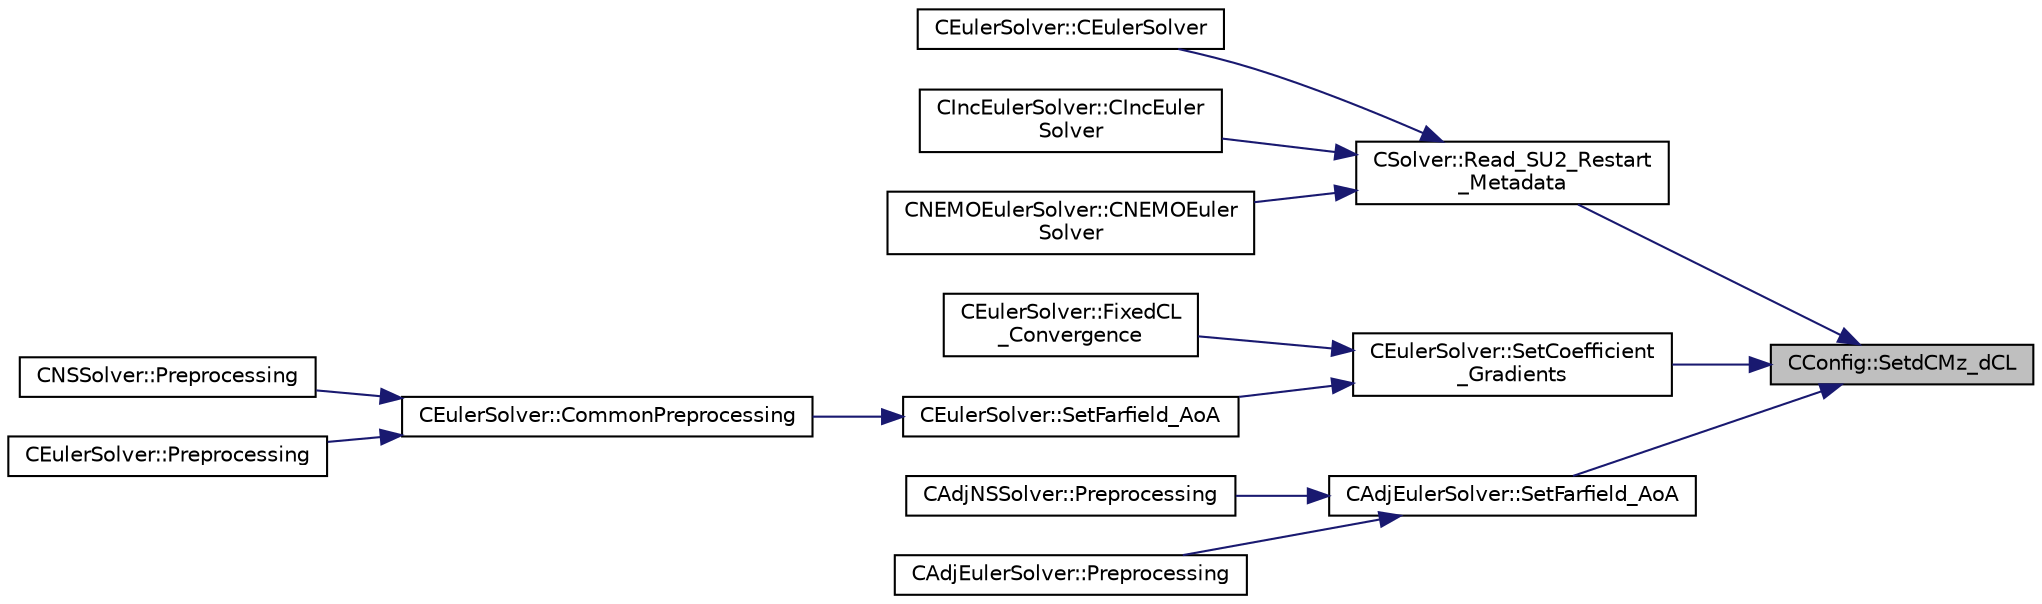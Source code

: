 digraph "CConfig::SetdCMz_dCL"
{
 // LATEX_PDF_SIZE
  edge [fontname="Helvetica",fontsize="10",labelfontname="Helvetica",labelfontsize="10"];
  node [fontname="Helvetica",fontsize="10",shape=record];
  rankdir="RL";
  Node1 [label="CConfig::SetdCMz_dCL",height=0.2,width=0.4,color="black", fillcolor="grey75", style="filled", fontcolor="black",tooltip="Value of the weight of the CD, CL, CM optimization."];
  Node1 -> Node2 [dir="back",color="midnightblue",fontsize="10",style="solid",fontname="Helvetica"];
  Node2 [label="CSolver::Read_SU2_Restart\l_Metadata",height=0.2,width=0.4,color="black", fillcolor="white", style="filled",URL="$classCSolver.html#addb83141389bce196e2790ffb498ee93",tooltip="Read the metadata from a native SU2 restart file (ASCII or binary)."];
  Node2 -> Node3 [dir="back",color="midnightblue",fontsize="10",style="solid",fontname="Helvetica"];
  Node3 [label="CEulerSolver::CEulerSolver",height=0.2,width=0.4,color="black", fillcolor="white", style="filled",URL="$classCEulerSolver.html#acb987947b2e76a9900605cb5fee72460",tooltip="Main constructor of this class."];
  Node2 -> Node4 [dir="back",color="midnightblue",fontsize="10",style="solid",fontname="Helvetica"];
  Node4 [label="CIncEulerSolver::CIncEuler\lSolver",height=0.2,width=0.4,color="black", fillcolor="white", style="filled",URL="$classCIncEulerSolver.html#a2a0c72c1d1d79e45c69da03e01f6281a",tooltip="Constructor of the class."];
  Node2 -> Node5 [dir="back",color="midnightblue",fontsize="10",style="solid",fontname="Helvetica"];
  Node5 [label="CNEMOEulerSolver::CNEMOEuler\lSolver",height=0.2,width=0.4,color="black", fillcolor="white", style="filled",URL="$classCNEMOEulerSolver.html#a192d56e184ee19ad0b0dd3282b74f1e6",tooltip="Contructor of the class."];
  Node1 -> Node6 [dir="back",color="midnightblue",fontsize="10",style="solid",fontname="Helvetica"];
  Node6 [label="CEulerSolver::SetCoefficient\l_Gradients",height=0.2,width=0.4,color="black", fillcolor="white", style="filled",URL="$classCEulerSolver.html#ab4fa5557c81f931fc824483e62ead218",tooltip="Set gradients of coefficients for fixed CL mode."];
  Node6 -> Node7 [dir="back",color="midnightblue",fontsize="10",style="solid",fontname="Helvetica"];
  Node7 [label="CEulerSolver::FixedCL\l_Convergence",height=0.2,width=0.4,color="black", fillcolor="white", style="filled",URL="$classCEulerSolver.html#ae42ef80597bae24c0e63411b6b2b8c2b",tooltip="Check for convergence of the Fixed CL mode to the target CL."];
  Node6 -> Node8 [dir="back",color="midnightblue",fontsize="10",style="solid",fontname="Helvetica"];
  Node8 [label="CEulerSolver::SetFarfield_AoA",height=0.2,width=0.4,color="black", fillcolor="white", style="filled",URL="$classCEulerSolver.html#ae9346f0feebb8b28613bfc7838d3d121",tooltip="Update the AoA and freestream velocity at the farfield."];
  Node8 -> Node9 [dir="back",color="midnightblue",fontsize="10",style="solid",fontname="Helvetica"];
  Node9 [label="CEulerSolver::CommonPreprocessing",height=0.2,width=0.4,color="black", fillcolor="white", style="filled",URL="$classCEulerSolver.html#a0d6f93feba8d6aad18edf3594213042b",tooltip="Preprocessing actions common to the Euler and NS solvers."];
  Node9 -> Node10 [dir="back",color="midnightblue",fontsize="10",style="solid",fontname="Helvetica"];
  Node10 [label="CNSSolver::Preprocessing",height=0.2,width=0.4,color="black", fillcolor="white", style="filled",URL="$classCNSSolver.html#af83e7cb773797239cdc98fc4d202d32f",tooltip="Restart residual and compute gradients."];
  Node9 -> Node11 [dir="back",color="midnightblue",fontsize="10",style="solid",fontname="Helvetica"];
  Node11 [label="CEulerSolver::Preprocessing",height=0.2,width=0.4,color="black", fillcolor="white", style="filled",URL="$classCEulerSolver.html#ab08b6aa95648e7ab973f9f247fe54b31",tooltip="Compute primitive variables and their gradients."];
  Node1 -> Node12 [dir="back",color="midnightblue",fontsize="10",style="solid",fontname="Helvetica"];
  Node12 [label="CAdjEulerSolver::SetFarfield_AoA",height=0.2,width=0.4,color="black", fillcolor="white", style="filled",URL="$classCAdjEulerSolver.html#a5265a44e6c43dee677c9f26333148432",tooltip="Update the AoA and freestream velocity at the farfield."];
  Node12 -> Node13 [dir="back",color="midnightblue",fontsize="10",style="solid",fontname="Helvetica"];
  Node13 [label="CAdjNSSolver::Preprocessing",height=0.2,width=0.4,color="black", fillcolor="white", style="filled",URL="$classCAdjNSSolver.html#a0669f6fb8ef7cd7800d151d4aff7d3f6",tooltip="Restart residual and compute gradients."];
  Node12 -> Node14 [dir="back",color="midnightblue",fontsize="10",style="solid",fontname="Helvetica"];
  Node14 [label="CAdjEulerSolver::Preprocessing",height=0.2,width=0.4,color="black", fillcolor="white", style="filled",URL="$classCAdjEulerSolver.html#a64baf8c7af6006bdc4ad0919f7c2507a",tooltip="Initialize the residual vectors."];
}

